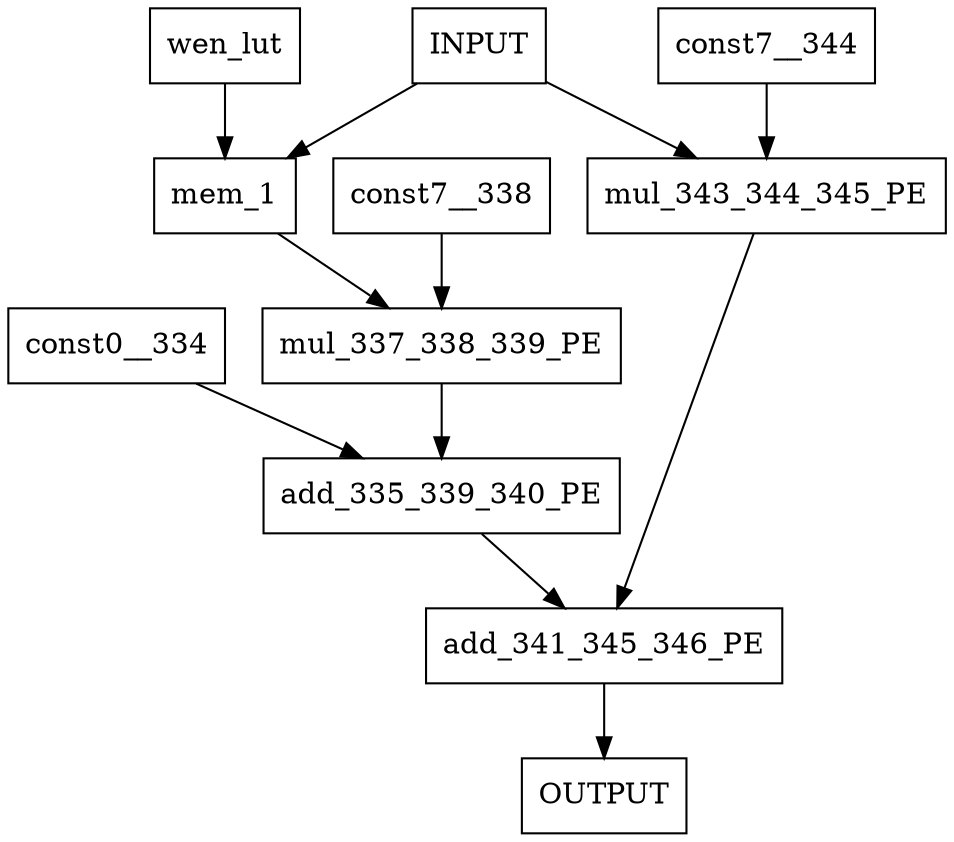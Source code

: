 digraph Diagram {
  node [shape=box]; # Comment
    "const0__334" -> "add_335_339_340_PE";
    "const7__338" -> "mul_337_338_339_PE";
    "const7__344" -> "mul_343_344_345_PE";
    "add_341_345_346_PE" -> "OUTPUT";
    "INPUT" -> "mem_1"; # fifo_depth 10
    "INPUT" -> "mul_343_344_345_PE";
    "mem_1" -> "mul_337_338_339_PE";
    "wen_lut" -> "mem_1";
    "add_335_339_340_PE" -> "add_341_345_346_PE";
    "mul_337_338_339_PE" -> "add_335_339_340_PE";
    "mul_343_344_345_PE" -> "add_341_345_346_PE";
}
